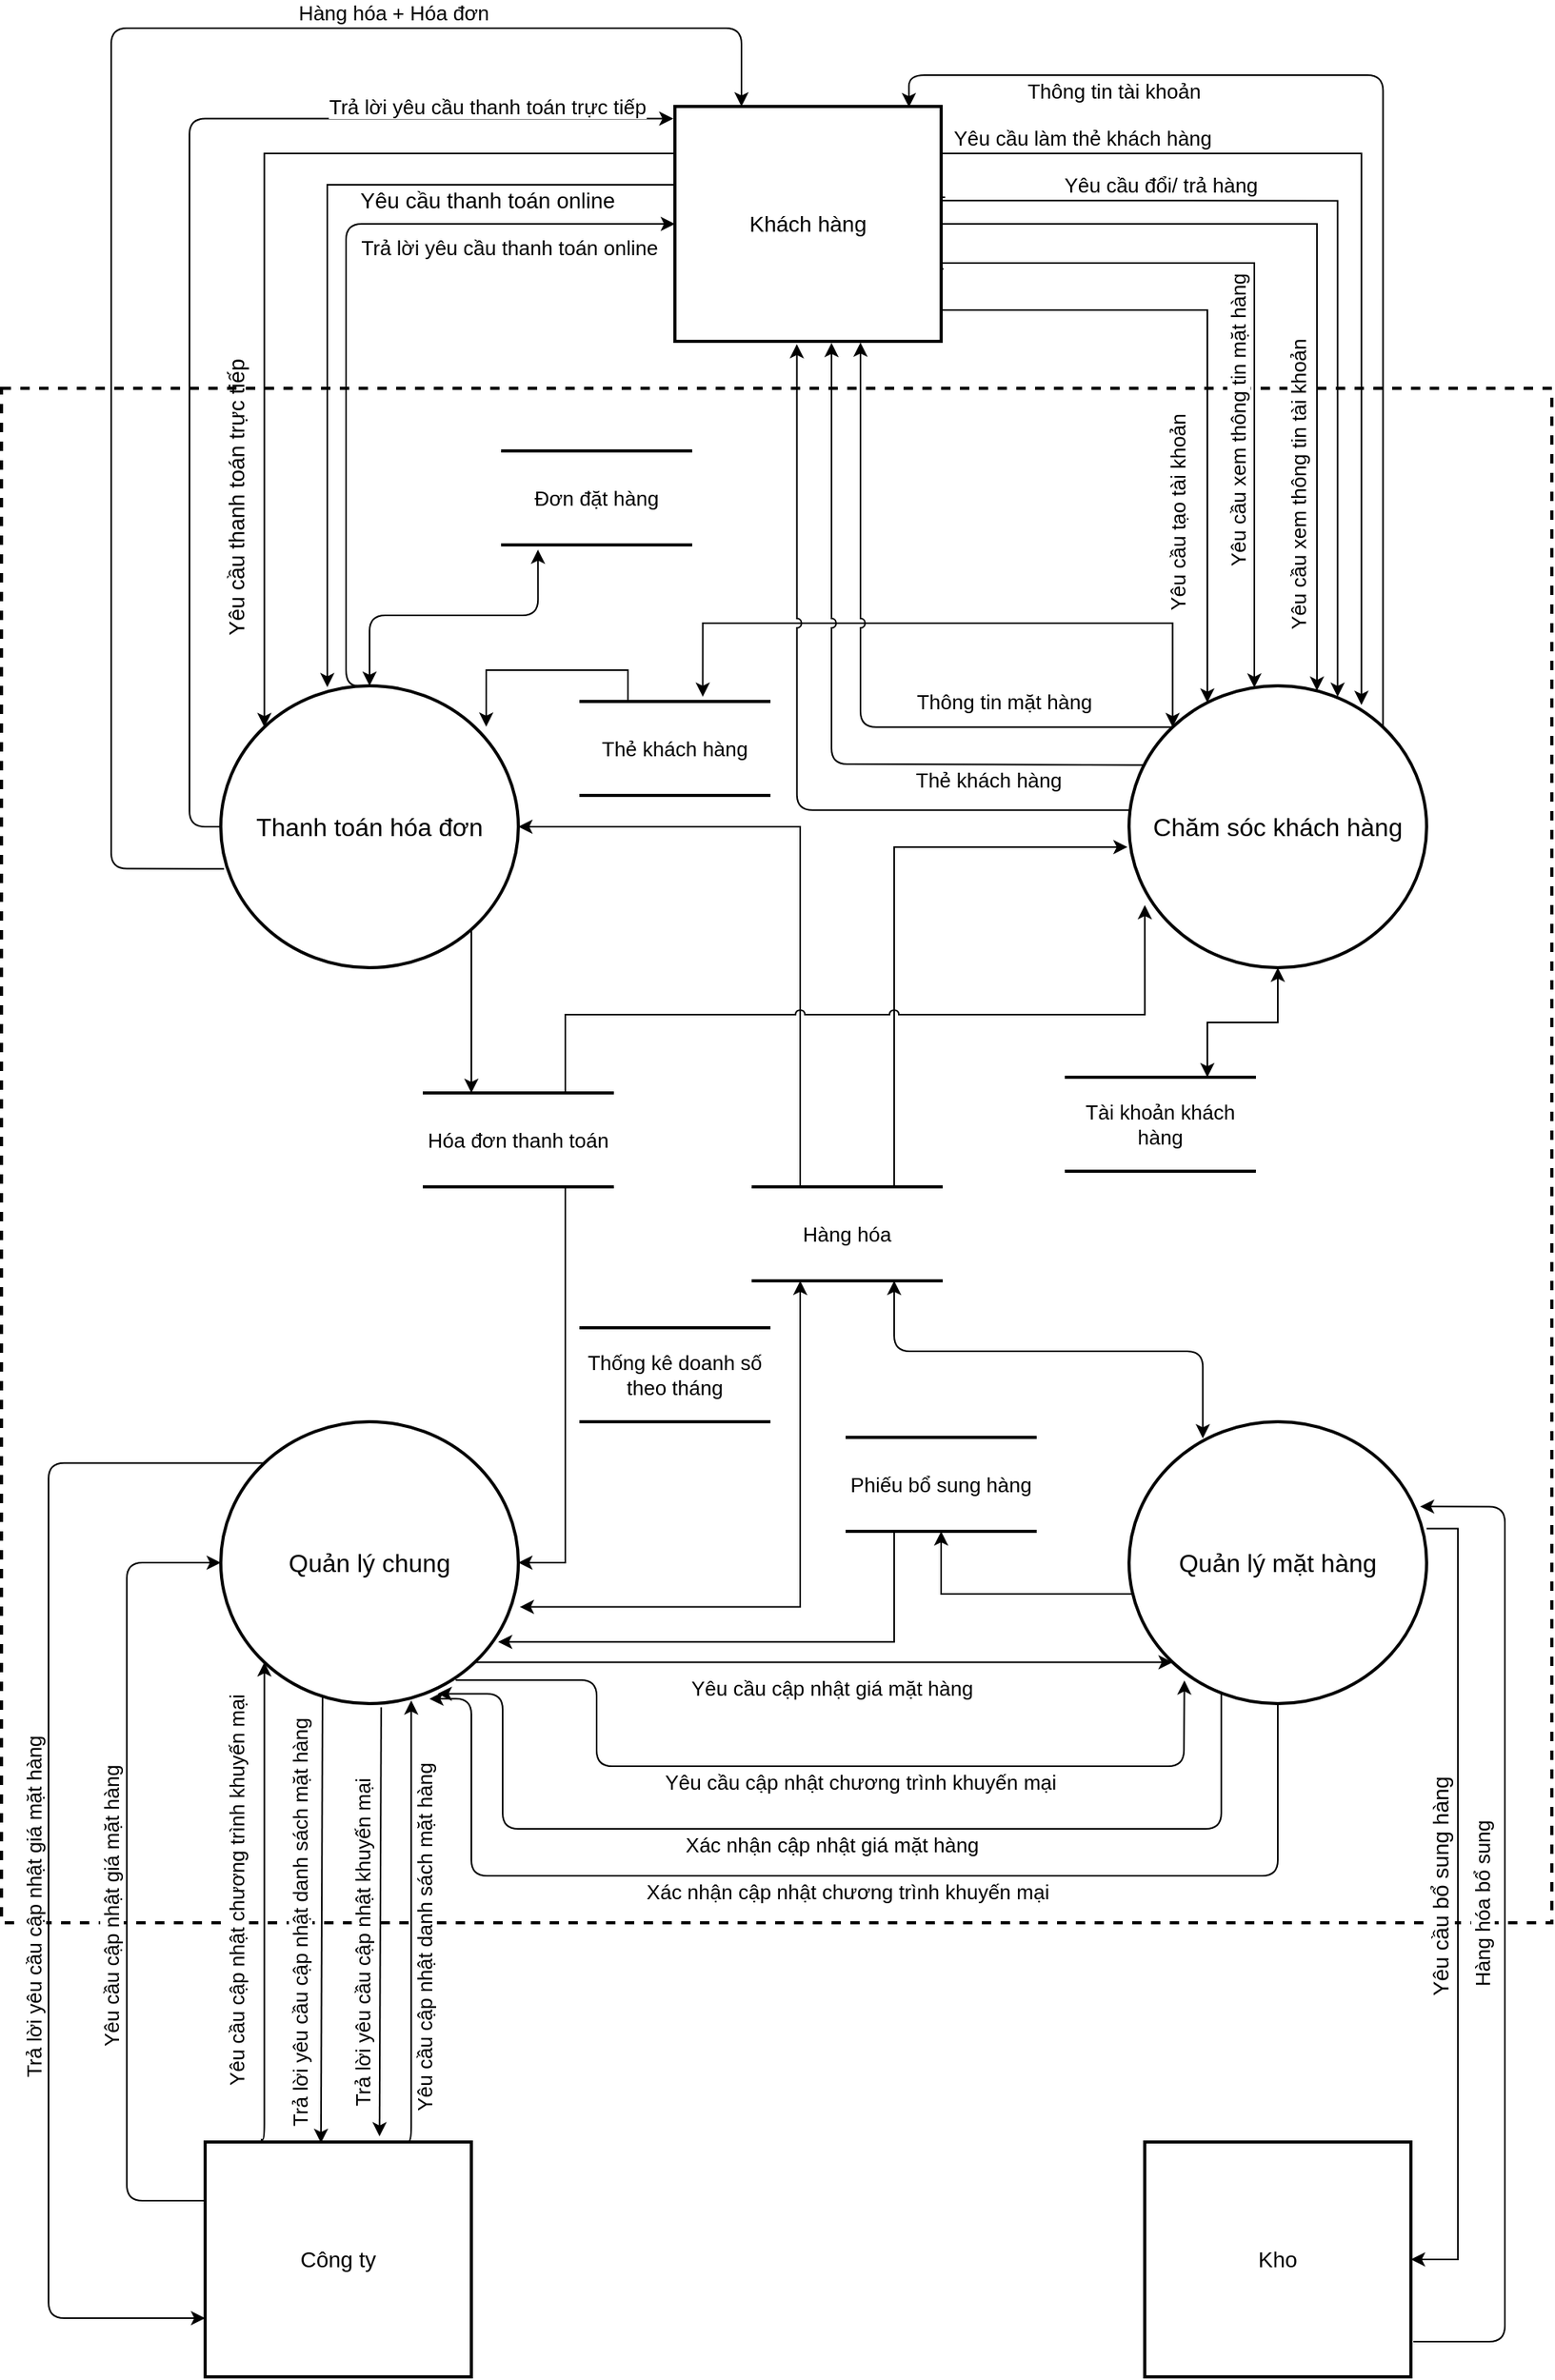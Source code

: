 <mxfile version="14.4.4" type="github">
  <diagram id="uJvcFXQCn8Hm2iaw4MTs" name="Page-1">
    <mxGraphModel dx="2377" dy="1881" grid="1" gridSize="10" guides="1" tooltips="1" connect="1" arrows="1" fold="1" page="1" pageScale="1" pageWidth="827" pageHeight="1169" math="0" shadow="0">
      <root>
        <mxCell id="0" />
        <mxCell id="1" parent="0" />
        <mxCell id="PVHI4mAV19_t1U58k2j2-76" value="" style="rounded=0;whiteSpace=wrap;html=1;strokeWidth=2;fontSize=13;dashed=1;" vertex="1" parent="1">
          <mxGeometry x="-150" y="-30" width="990" height="980" as="geometry" />
        </mxCell>
        <mxCell id="PVHI4mAV19_t1U58k2j2-35" style="edgeStyle=orthogonalEdgeStyle;rounded=0;orthogonalLoop=1;jettySize=auto;html=1;exitX=0.25;exitY=1;exitDx=0;exitDy=0;entryX=1.005;entryY=0.657;entryDx=0;entryDy=0;entryPerimeter=0;fontSize=13;startArrow=classic;startFill=1;" edge="1" parent="1" source="PVHI4mAV19_t1U58k2j2-22" target="PVHI4mAV19_t1U58k2j2-8">
          <mxGeometry relative="1" as="geometry">
            <Array as="points">
              <mxPoint x="360" y="748" />
            </Array>
          </mxGeometry>
        </mxCell>
        <mxCell id="PVHI4mAV19_t1U58k2j2-37" style="edgeStyle=orthogonalEdgeStyle;rounded=0;orthogonalLoop=1;jettySize=auto;html=1;exitX=1;exitY=1;exitDx=0;exitDy=0;startArrow=none;startFill=0;fontSize=13;entryX=0.25;entryY=0;entryDx=0;entryDy=0;" edge="1" parent="1" source="PVHI4mAV19_t1U58k2j2-1" target="PVHI4mAV19_t1U58k2j2-21">
          <mxGeometry relative="1" as="geometry">
            <Array as="points">
              <mxPoint x="150" y="314" />
            </Array>
          </mxGeometry>
        </mxCell>
        <mxCell id="PVHI4mAV19_t1U58k2j2-50" value="Trả lời yêu cầu thanh toán online" style="edgeStyle=orthogonalEdgeStyle;rounded=1;jumpStyle=arc;jumpSize=6;orthogonalLoop=1;jettySize=auto;html=1;exitX=0.5;exitY=0;exitDx=0;exitDy=0;entryX=0;entryY=0.5;entryDx=0;entryDy=0;shadow=0;startArrow=none;startFill=0;targetPerimeterSpacing=0;strokeColor=#000000;fontSize=13;" edge="1" parent="1" source="PVHI4mAV19_t1U58k2j2-1" target="PVHI4mAV19_t1U58k2j2-9">
          <mxGeometry x="0.592" y="-15" relative="1" as="geometry">
            <Array as="points">
              <mxPoint x="70" y="160" />
              <mxPoint x="70" y="-135" />
            </Array>
            <mxPoint as="offset" />
          </mxGeometry>
        </mxCell>
        <mxCell id="PVHI4mAV19_t1U58k2j2-51" value="Trả lời yêu cầu thanh toán trực tiếp" style="edgeStyle=orthogonalEdgeStyle;rounded=1;jumpStyle=arc;jumpSize=6;orthogonalLoop=1;jettySize=auto;html=1;exitX=0;exitY=0.5;exitDx=0;exitDy=0;entryX=-0.006;entryY=0.052;entryDx=0;entryDy=0;entryPerimeter=0;shadow=0;startArrow=none;startFill=0;targetPerimeterSpacing=0;strokeColor=#000000;fontSize=13;" edge="1" parent="1" source="PVHI4mAV19_t1U58k2j2-1" target="PVHI4mAV19_t1U58k2j2-9">
          <mxGeometry x="0.695" y="8" relative="1" as="geometry">
            <mxPoint as="offset" />
          </mxGeometry>
        </mxCell>
        <mxCell id="PVHI4mAV19_t1U58k2j2-52" value="Hàng hóa + Hóa đơn" style="edgeStyle=orthogonalEdgeStyle;rounded=1;jumpStyle=arc;jumpSize=6;orthogonalLoop=1;jettySize=auto;html=1;exitX=0.011;exitY=0.649;exitDx=0;exitDy=0;entryX=0.25;entryY=0;entryDx=0;entryDy=0;shadow=0;startArrow=none;startFill=0;targetPerimeterSpacing=0;strokeColor=#000000;fontSize=13;exitPerimeter=0;" edge="1" parent="1" source="PVHI4mAV19_t1U58k2j2-1" target="PVHI4mAV19_t1U58k2j2-9">
          <mxGeometry x="0.486" y="10" relative="1" as="geometry">
            <Array as="points">
              <mxPoint x="-80" y="277" />
              <mxPoint x="-80" y="-260" />
              <mxPoint x="323" y="-260" />
            </Array>
            <mxPoint as="offset" />
          </mxGeometry>
        </mxCell>
        <mxCell id="PVHI4mAV19_t1U58k2j2-58" style="edgeStyle=orthogonalEdgeStyle;rounded=1;jumpStyle=arc;jumpSize=6;orthogonalLoop=1;jettySize=auto;html=1;exitX=0.5;exitY=0;exitDx=0;exitDy=0;entryX=0.188;entryY=1.051;entryDx=0;entryDy=0;entryPerimeter=0;shadow=0;startArrow=classic;startFill=1;targetPerimeterSpacing=0;strokeColor=#000000;fontSize=13;" edge="1" parent="1" source="PVHI4mAV19_t1U58k2j2-1" target="PVHI4mAV19_t1U58k2j2-57">
          <mxGeometry relative="1" as="geometry" />
        </mxCell>
        <mxCell id="PVHI4mAV19_t1U58k2j2-1" value="Thanh toán hóa đơn" style="ellipse;whiteSpace=wrap;html=1;fontSize=16;strokeWidth=2;" vertex="1" parent="1">
          <mxGeometry x="-10" y="160" width="190" height="180" as="geometry" />
        </mxCell>
        <mxCell id="PVHI4mAV19_t1U58k2j2-39" style="edgeStyle=orthogonalEdgeStyle;rounded=0;orthogonalLoop=1;jettySize=auto;html=1;exitX=0.5;exitY=1;exitDx=0;exitDy=0;entryX=0.75;entryY=0;entryDx=0;entryDy=0;startArrow=classic;startFill=1;fontSize=13;" edge="1" parent="1" source="PVHI4mAV19_t1U58k2j2-6" target="PVHI4mAV19_t1U58k2j2-26">
          <mxGeometry relative="1" as="geometry" />
        </mxCell>
        <mxCell id="PVHI4mAV19_t1U58k2j2-41" style="edgeStyle=orthogonalEdgeStyle;rounded=0;orthogonalLoop=1;jettySize=auto;html=1;exitX=0;exitY=0;exitDx=0;exitDy=0;entryX=0.648;entryY=-0.051;entryDx=0;entryDy=0;entryPerimeter=0;startArrow=classic;startFill=1;fontSize=13;" edge="1" parent="1" source="PVHI4mAV19_t1U58k2j2-6" target="PVHI4mAV19_t1U58k2j2-31">
          <mxGeometry relative="1" as="geometry">
            <Array as="points">
              <mxPoint x="598" y="120" />
              <mxPoint x="298" y="120" />
            </Array>
          </mxGeometry>
        </mxCell>
        <mxCell id="PVHI4mAV19_t1U58k2j2-53" value="Thẻ khách hàng" style="edgeStyle=orthogonalEdgeStyle;rounded=1;jumpStyle=arc;jumpSize=6;orthogonalLoop=1;jettySize=auto;html=1;exitX=0.057;exitY=0.281;exitDx=0;exitDy=0;shadow=0;startArrow=none;startFill=0;targetPerimeterSpacing=0;strokeColor=#000000;fontSize=13;exitPerimeter=0;" edge="1" parent="1" source="PVHI4mAV19_t1U58k2j2-6">
          <mxGeometry x="-0.563" y="10" relative="1" as="geometry">
            <mxPoint x="380" y="-59" as="targetPoint" />
            <Array as="points">
              <mxPoint x="582" y="211" />
              <mxPoint x="380" y="210" />
            </Array>
            <mxPoint as="offset" />
          </mxGeometry>
        </mxCell>
        <mxCell id="PVHI4mAV19_t1U58k2j2-54" value="Thông tin tài khoản" style="edgeStyle=orthogonalEdgeStyle;rounded=1;jumpStyle=arc;jumpSize=6;orthogonalLoop=1;jettySize=auto;html=1;exitX=1;exitY=0;exitDx=0;exitDy=0;entryX=0.879;entryY=0.003;entryDx=0;entryDy=0;entryPerimeter=0;shadow=0;startArrow=none;startFill=0;targetPerimeterSpacing=0;strokeColor=#000000;fontSize=13;" edge="1" parent="1" source="PVHI4mAV19_t1U58k2j2-6" target="PVHI4mAV19_t1U58k2j2-9">
          <mxGeometry x="0.592" y="10" relative="1" as="geometry">
            <Array as="points">
              <mxPoint x="732" y="-230" />
              <mxPoint x="429" y="-230" />
            </Array>
            <mxPoint as="offset" />
          </mxGeometry>
        </mxCell>
        <mxCell id="PVHI4mAV19_t1U58k2j2-55" value="Thông tin mặt hàng" style="edgeStyle=orthogonalEdgeStyle;rounded=1;jumpStyle=arc;jumpSize=6;orthogonalLoop=1;jettySize=auto;html=1;exitX=0;exitY=0;exitDx=0;exitDy=0;entryX=0.697;entryY=1.005;entryDx=0;entryDy=0;entryPerimeter=0;shadow=0;startArrow=none;startFill=0;targetPerimeterSpacing=0;strokeColor=#000000;fontSize=13;" edge="1" parent="1" source="PVHI4mAV19_t1U58k2j2-6" target="PVHI4mAV19_t1U58k2j2-9">
          <mxGeometry x="-0.515" y="-16" relative="1" as="geometry">
            <mxPoint as="offset" />
          </mxGeometry>
        </mxCell>
        <mxCell id="PVHI4mAV19_t1U58k2j2-56" style="edgeStyle=orthogonalEdgeStyle;rounded=1;jumpStyle=arc;jumpSize=6;orthogonalLoop=1;jettySize=auto;html=1;exitX=0.001;exitY=0.441;exitDx=0;exitDy=0;entryX=0.458;entryY=1.012;entryDx=0;entryDy=0;entryPerimeter=0;shadow=0;startArrow=none;startFill=0;targetPerimeterSpacing=0;strokeColor=#000000;fontSize=13;exitPerimeter=0;" edge="1" parent="1" source="PVHI4mAV19_t1U58k2j2-6" target="PVHI4mAV19_t1U58k2j2-9">
          <mxGeometry relative="1" as="geometry" />
        </mxCell>
        <mxCell id="PVHI4mAV19_t1U58k2j2-6" value="Chăm sóc khách hàng" style="ellipse;whiteSpace=wrap;html=1;fontSize=16;strokeWidth=2;" vertex="1" parent="1">
          <mxGeometry x="570" y="160" width="190" height="180" as="geometry" />
        </mxCell>
        <mxCell id="PVHI4mAV19_t1U58k2j2-28" style="edgeStyle=orthogonalEdgeStyle;rounded=0;orthogonalLoop=1;jettySize=auto;html=1;exitX=1;exitY=0.379;exitDx=0;exitDy=0;entryX=1;entryY=0.5;entryDx=0;entryDy=0;fontSize=16;exitPerimeter=0;" edge="1" parent="1" source="PVHI4mAV19_t1U58k2j2-7" target="PVHI4mAV19_t1U58k2j2-10">
          <mxGeometry relative="1" as="geometry" />
        </mxCell>
        <mxCell id="PVHI4mAV19_t1U58k2j2-29" value="&lt;font style=&quot;font-size: 14px&quot;&gt;Yêu cầu bổ sung hàng&lt;/font&gt;" style="edgeLabel;html=1;align=center;verticalAlign=middle;resizable=0;points=[];fontSize=16;rotation=270;" vertex="1" connectable="0" parent="PVHI4mAV19_t1U58k2j2-28">
          <mxGeometry x="-0.036" y="3" relative="1" as="geometry">
            <mxPoint x="-15.2" as="offset" />
          </mxGeometry>
        </mxCell>
        <mxCell id="PVHI4mAV19_t1U58k2j2-32" style="edgeStyle=orthogonalEdgeStyle;rounded=0;orthogonalLoop=1;jettySize=auto;html=1;entryX=0.5;entryY=1;entryDx=0;entryDy=0;fontSize=13;" edge="1" parent="1" source="PVHI4mAV19_t1U58k2j2-7" target="PVHI4mAV19_t1U58k2j2-30">
          <mxGeometry relative="1" as="geometry">
            <Array as="points">
              <mxPoint x="450" y="740" />
            </Array>
          </mxGeometry>
        </mxCell>
        <mxCell id="PVHI4mAV19_t1U58k2j2-74" value="Xác nhận cập nhật giá mặt hàng" style="edgeStyle=orthogonalEdgeStyle;rounded=1;jumpStyle=arc;jumpSize=6;orthogonalLoop=1;jettySize=auto;html=1;exitX=0.31;exitY=0.959;exitDx=0;exitDy=0;shadow=0;startArrow=none;startFill=0;targetPerimeterSpacing=0;strokeColor=#000000;fontSize=13;entryX=0.729;entryY=0.965;entryDx=0;entryDy=0;entryPerimeter=0;exitPerimeter=0;" edge="1" parent="1" source="PVHI4mAV19_t1U58k2j2-7" target="PVHI4mAV19_t1U58k2j2-8">
          <mxGeometry x="-0.002" y="10" relative="1" as="geometry">
            <mxPoint x="170" y="830" as="targetPoint" />
            <Array as="points">
              <mxPoint x="629" y="890" />
              <mxPoint x="170" y="890" />
              <mxPoint x="170" y="804" />
            </Array>
            <mxPoint as="offset" />
          </mxGeometry>
        </mxCell>
        <mxCell id="PVHI4mAV19_t1U58k2j2-75" value="Xác nhận cập nhật chương trình khuyến mại" style="edgeStyle=orthogonalEdgeStyle;rounded=1;jumpStyle=arc;jumpSize=6;orthogonalLoop=1;jettySize=auto;html=1;exitX=0.5;exitY=1;exitDx=0;exitDy=0;entryX=0.701;entryY=0.983;entryDx=0;entryDy=0;entryPerimeter=0;shadow=0;startArrow=none;startFill=0;targetPerimeterSpacing=0;strokeColor=#000000;fontSize=13;" edge="1" parent="1" source="PVHI4mAV19_t1U58k2j2-7" target="PVHI4mAV19_t1U58k2j2-8">
          <mxGeometry x="0.007" y="10" relative="1" as="geometry">
            <Array as="points">
              <mxPoint x="665" y="920" />
              <mxPoint x="150" y="920" />
              <mxPoint x="150" y="807" />
            </Array>
            <mxPoint as="offset" />
          </mxGeometry>
        </mxCell>
        <mxCell id="PVHI4mAV19_t1U58k2j2-7" value="Quản lý mặt hàng" style="ellipse;whiteSpace=wrap;html=1;fontSize=16;strokeWidth=2;" vertex="1" parent="1">
          <mxGeometry x="570" y="630" width="190" height="180" as="geometry" />
        </mxCell>
        <mxCell id="PVHI4mAV19_t1U58k2j2-62" value="Yêu cầu cập nhật giá mặt hàng" style="edgeStyle=orthogonalEdgeStyle;rounded=1;jumpStyle=arc;jumpSize=6;orthogonalLoop=1;jettySize=auto;html=1;exitX=1;exitY=1;exitDx=0;exitDy=0;entryX=0;entryY=1;entryDx=0;entryDy=0;shadow=0;startArrow=none;startFill=0;targetPerimeterSpacing=0;strokeColor=#000000;fontSize=13;" edge="1" parent="1" source="PVHI4mAV19_t1U58k2j2-8" target="PVHI4mAV19_t1U58k2j2-7">
          <mxGeometry x="0.022" y="-16" relative="1" as="geometry">
            <mxPoint as="offset" />
          </mxGeometry>
        </mxCell>
        <mxCell id="PVHI4mAV19_t1U58k2j2-71" style="edgeStyle=orthogonalEdgeStyle;rounded=1;jumpStyle=arc;jumpSize=6;orthogonalLoop=1;jettySize=auto;html=1;exitX=0;exitY=0;exitDx=0;exitDy=0;entryX=0;entryY=0.75;entryDx=0;entryDy=0;shadow=0;startArrow=none;startFill=0;targetPerimeterSpacing=0;strokeColor=#000000;fontSize=13;" edge="1" parent="1" source="PVHI4mAV19_t1U58k2j2-8" target="PVHI4mAV19_t1U58k2j2-11">
          <mxGeometry relative="1" as="geometry">
            <Array as="points">
              <mxPoint x="-120" y="656" />
              <mxPoint x="-120" y="1203" />
            </Array>
          </mxGeometry>
        </mxCell>
        <mxCell id="PVHI4mAV19_t1U58k2j2-73" value="Trả lời yêu cầu cập nhật giá mặt hàng" style="edgeLabel;html=1;align=center;verticalAlign=middle;resizable=0;points=[];fontSize=13;rotation=270;" vertex="1" connectable="0" parent="PVHI4mAV19_t1U58k2j2-71">
          <mxGeometry x="0.143" y="-3" relative="1" as="geometry">
            <mxPoint x="-7" y="-26.58" as="offset" />
          </mxGeometry>
        </mxCell>
        <mxCell id="PVHI4mAV19_t1U58k2j2-8" value="Quản lý chung" style="ellipse;whiteSpace=wrap;html=1;fontSize=16;strokeWidth=2;" vertex="1" parent="1">
          <mxGeometry x="-10" y="630" width="190" height="180" as="geometry" />
        </mxCell>
        <mxCell id="PVHI4mAV19_t1U58k2j2-12" value="" style="edgeStyle=orthogonalEdgeStyle;rounded=0;orthogonalLoop=1;jettySize=auto;html=1;exitX=0;exitY=0.5;exitDx=0;exitDy=0;entryX=0;entryY=0;entryDx=0;entryDy=0;fontSize=14;" edge="1" parent="1" source="PVHI4mAV19_t1U58k2j2-9" target="PVHI4mAV19_t1U58k2j2-1">
          <mxGeometry x="-0.257" y="-10" relative="1" as="geometry">
            <Array as="points">
              <mxPoint x="280" y="-180" />
              <mxPoint x="18" y="-180" />
            </Array>
            <mxPoint as="offset" />
          </mxGeometry>
        </mxCell>
        <mxCell id="PVHI4mAV19_t1U58k2j2-14" style="edgeStyle=orthogonalEdgeStyle;rounded=0;orthogonalLoop=1;jettySize=auto;html=1;exitX=0;exitY=0.75;exitDx=0;exitDy=0;entryX=0.358;entryY=0.005;entryDx=0;entryDy=0;entryPerimeter=0;fontSize=14;" edge="1" parent="1" source="PVHI4mAV19_t1U58k2j2-9" target="PVHI4mAV19_t1U58k2j2-1">
          <mxGeometry relative="1" as="geometry">
            <Array as="points">
              <mxPoint x="280" y="-160" />
              <mxPoint x="58" y="-160" />
            </Array>
          </mxGeometry>
        </mxCell>
        <mxCell id="PVHI4mAV19_t1U58k2j2-15" value="Yêu cầu thanh toán online" style="edgeLabel;html=1;align=center;verticalAlign=middle;resizable=0;points=[];fontSize=14;rotation=0;" vertex="1" connectable="0" parent="PVHI4mAV19_t1U58k2j2-14">
          <mxGeometry x="0.206" y="-2" relative="1" as="geometry">
            <mxPoint x="103.99" y="-70.5" as="offset" />
          </mxGeometry>
        </mxCell>
        <mxCell id="PVHI4mAV19_t1U58k2j2-16" value="" style="edgeStyle=orthogonalEdgeStyle;rounded=0;orthogonalLoop=1;jettySize=auto;html=1;exitX=1.003;exitY=0.849;exitDx=0;exitDy=0;fontSize=14;exitPerimeter=0;" edge="1" parent="1" source="PVHI4mAV19_t1U58k2j2-9" target="PVHI4mAV19_t1U58k2j2-6">
          <mxGeometry x="-0.573" y="10" relative="1" as="geometry">
            <Array as="points">
              <mxPoint x="431" y="-83" />
              <mxPoint x="431" y="-80" />
              <mxPoint x="620" y="-80" />
            </Array>
            <mxPoint as="offset" />
          </mxGeometry>
        </mxCell>
        <mxCell id="PVHI4mAV19_t1U58k2j2-17" value="&lt;font style=&quot;font-size: 13px;&quot;&gt;Yêu cầu tạo tài khoản&lt;/font&gt;" style="edgeLabel;html=1;align=center;verticalAlign=middle;resizable=0;points=[];fontSize=13;rotation=270;" vertex="1" connectable="0" parent="PVHI4mAV19_t1U58k2j2-16">
          <mxGeometry x="-0.552" y="-2" relative="1" as="geometry">
            <mxPoint x="88.11" y="128" as="offset" />
          </mxGeometry>
        </mxCell>
        <mxCell id="PVHI4mAV19_t1U58k2j2-18" style="edgeStyle=orthogonalEdgeStyle;rounded=0;orthogonalLoop=1;jettySize=auto;html=1;exitX=1.009;exitY=0.692;exitDx=0;exitDy=0;fontSize=13;exitPerimeter=0;" edge="1" parent="1" source="PVHI4mAV19_t1U58k2j2-9" target="PVHI4mAV19_t1U58k2j2-6">
          <mxGeometry relative="1" as="geometry">
            <Array as="points">
              <mxPoint x="430" y="-106" />
              <mxPoint x="430" y="-110" />
              <mxPoint x="650" y="-110" />
            </Array>
          </mxGeometry>
        </mxCell>
        <mxCell id="PVHI4mAV19_t1U58k2j2-19" value="Yêu cầu xem thông tin mặt hàng" style="edgeLabel;html=1;align=center;verticalAlign=middle;resizable=0;points=[];fontSize=13;rotation=270;" vertex="1" connectable="0" parent="PVHI4mAV19_t1U58k2j2-18">
          <mxGeometry x="0.34" y="-2" relative="1" as="geometry">
            <mxPoint x="-8.09" as="offset" />
          </mxGeometry>
        </mxCell>
        <mxCell id="PVHI4mAV19_t1U58k2j2-20" style="edgeStyle=orthogonalEdgeStyle;rounded=0;orthogonalLoop=1;jettySize=auto;html=1;exitX=1;exitY=0.5;exitDx=0;exitDy=0;fontSize=13;" edge="1" parent="1" source="PVHI4mAV19_t1U58k2j2-9" target="PVHI4mAV19_t1U58k2j2-6">
          <mxGeometry relative="1" as="geometry">
            <mxPoint x="650" y="158" as="targetPoint" />
            <Array as="points">
              <mxPoint x="690" y="-135" />
            </Array>
          </mxGeometry>
        </mxCell>
        <mxCell id="PVHI4mAV19_t1U58k2j2-23" value="Yêu cầu xem thông tin tài khoản" style="edgeLabel;html=1;align=center;verticalAlign=middle;resizable=0;points=[];fontSize=13;rotation=270;" vertex="1" connectable="0" parent="PVHI4mAV19_t1U58k2j2-20">
          <mxGeometry x="0.512" y="-1" relative="1" as="geometry">
            <mxPoint x="-11.39" as="offset" />
          </mxGeometry>
        </mxCell>
        <mxCell id="PVHI4mAV19_t1U58k2j2-24" value="Yêu cầu làm thẻ khách hàng" style="edgeStyle=orthogonalEdgeStyle;rounded=0;orthogonalLoop=1;jettySize=auto;html=1;exitX=1.015;exitY=0.387;exitDx=0;exitDy=0;fontSize=13;exitPerimeter=0;entryX=0.781;entryY=0.068;entryDx=0;entryDy=0;entryPerimeter=0;" edge="1" parent="1" source="PVHI4mAV19_t1U58k2j2-9" target="PVHI4mAV19_t1U58k2j2-6">
          <mxGeometry x="-0.535" y="10" relative="1" as="geometry">
            <mxPoint x="780" y="110" as="targetPoint" />
            <Array as="points">
              <mxPoint x="430" y="-152" />
              <mxPoint x="430" y="-180" />
              <mxPoint x="718" y="-180" />
            </Array>
            <mxPoint as="offset" />
          </mxGeometry>
        </mxCell>
        <mxCell id="PVHI4mAV19_t1U58k2j2-25" value="Yêu cầu đổi/ trả hàng" style="edgeStyle=orthogonalEdgeStyle;rounded=0;orthogonalLoop=1;jettySize=auto;html=1;exitX=0.998;exitY=0.401;exitDx=0;exitDy=0;entryX=0.701;entryY=0.039;entryDx=0;entryDy=0;entryPerimeter=0;fontSize=13;exitPerimeter=0;" edge="1" parent="1" source="PVHI4mAV19_t1U58k2j2-9" target="PVHI4mAV19_t1U58k2j2-6">
          <mxGeometry x="-0.508" y="10" relative="1" as="geometry">
            <Array as="points">
              <mxPoint x="703" y="-150" />
            </Array>
            <mxPoint as="offset" />
          </mxGeometry>
        </mxCell>
        <mxCell id="PVHI4mAV19_t1U58k2j2-9" value="Khách hàng" style="rounded=0;whiteSpace=wrap;html=1;strokeWidth=2;fontSize=14;" vertex="1" parent="1">
          <mxGeometry x="280" y="-210" width="170" height="150" as="geometry" />
        </mxCell>
        <mxCell id="PVHI4mAV19_t1U58k2j2-45" value="" style="edgeStyle=orthogonalEdgeStyle;rounded=1;jumpStyle=arc;jumpSize=6;orthogonalLoop=1;jettySize=auto;html=1;exitX=1.009;exitY=0.85;exitDx=0;exitDy=0;entryX=0.978;entryY=0.301;entryDx=0;entryDy=0;shadow=0;startArrow=none;startFill=0;targetPerimeterSpacing=0;strokeColor=#000000;fontSize=13;entryPerimeter=0;exitPerimeter=0;" edge="1" parent="1" source="PVHI4mAV19_t1U58k2j2-10" target="PVHI4mAV19_t1U58k2j2-7">
          <mxGeometry relative="1" as="geometry">
            <Array as="points">
              <mxPoint x="810" y="1218" />
              <mxPoint x="810" y="684" />
            </Array>
          </mxGeometry>
        </mxCell>
        <mxCell id="PVHI4mAV19_t1U58k2j2-46" value="Hàng hóa bổ sung" style="edgeLabel;html=1;align=center;verticalAlign=middle;resizable=0;points=[];fontSize=13;rotation=270;" vertex="1" connectable="0" parent="PVHI4mAV19_t1U58k2j2-45">
          <mxGeometry x="-0.108" y="1" relative="1" as="geometry">
            <mxPoint x="-14" y="-49.97" as="offset" />
          </mxGeometry>
        </mxCell>
        <mxCell id="PVHI4mAV19_t1U58k2j2-10" value="Kho" style="rounded=0;whiteSpace=wrap;html=1;strokeWidth=2;fontSize=14;" vertex="1" parent="1">
          <mxGeometry x="580" y="1090" width="170" height="150" as="geometry" />
        </mxCell>
        <mxCell id="PVHI4mAV19_t1U58k2j2-47" value="" style="edgeStyle=orthogonalEdgeStyle;rounded=1;jumpStyle=arc;jumpSize=6;orthogonalLoop=1;jettySize=auto;html=1;exitX=0.75;exitY=0;exitDx=0;exitDy=0;entryX=0.64;entryY=0.989;entryDx=0;entryDy=0;entryPerimeter=0;shadow=0;startArrow=none;startFill=0;targetPerimeterSpacing=0;strokeColor=#000000;fontSize=13;" edge="1" parent="1" source="PVHI4mAV19_t1U58k2j2-11" target="PVHI4mAV19_t1U58k2j2-8">
          <mxGeometry x="0.255" y="20" relative="1" as="geometry">
            <Array as="points">
              <mxPoint x="112" y="1090" />
            </Array>
            <mxPoint as="offset" />
          </mxGeometry>
        </mxCell>
        <mxCell id="PVHI4mAV19_t1U58k2j2-60" value="Yêu cầu cập nhật danh sách mặt hàng" style="edgeLabel;html=1;align=center;verticalAlign=middle;resizable=0;points=[];fontSize=13;rotation=270;" vertex="1" connectable="0" parent="PVHI4mAV19_t1U58k2j2-47">
          <mxGeometry x="-0.116" relative="1" as="geometry">
            <mxPoint x="8.4" y="-8.1" as="offset" />
          </mxGeometry>
        </mxCell>
        <mxCell id="PVHI4mAV19_t1U58k2j2-59" value="" style="edgeStyle=orthogonalEdgeStyle;rounded=1;jumpStyle=arc;jumpSize=6;orthogonalLoop=1;jettySize=auto;html=1;exitX=0.209;exitY=-0.01;exitDx=0;exitDy=0;shadow=0;startArrow=none;startFill=0;targetPerimeterSpacing=0;strokeColor=#000000;fontSize=13;exitPerimeter=0;entryX=0;entryY=1;entryDx=0;entryDy=0;" edge="1" parent="1" source="PVHI4mAV19_t1U58k2j2-11" target="PVHI4mAV19_t1U58k2j2-8">
          <mxGeometry relative="1" as="geometry">
            <mxPoint x="16" y="870" as="targetPoint" />
            <Array as="points">
              <mxPoint x="18" y="1089" />
            </Array>
          </mxGeometry>
        </mxCell>
        <mxCell id="PVHI4mAV19_t1U58k2j2-61" value="Yêu cầu cập nhật chương trình khuyến mại" style="edgeLabel;html=1;align=center;verticalAlign=middle;resizable=0;points=[];fontSize=13;rotation=270;" vertex="1" connectable="0" parent="PVHI4mAV19_t1U58k2j2-59">
          <mxGeometry x="0.13" y="4" relative="1" as="geometry">
            <mxPoint x="-13.8" y="12.2" as="offset" />
          </mxGeometry>
        </mxCell>
        <mxCell id="PVHI4mAV19_t1U58k2j2-70" value="" style="edgeStyle=orthogonalEdgeStyle;rounded=1;jumpStyle=arc;jumpSize=6;orthogonalLoop=1;jettySize=auto;html=1;exitX=0;exitY=0.25;exitDx=0;exitDy=0;entryX=0;entryY=0.5;entryDx=0;entryDy=0;shadow=0;startArrow=none;startFill=0;targetPerimeterSpacing=0;strokeColor=#000000;fontSize=13;" edge="1" parent="1" source="PVHI4mAV19_t1U58k2j2-11" target="PVHI4mAV19_t1U58k2j2-8">
          <mxGeometry relative="1" as="geometry">
            <Array as="points">
              <mxPoint x="-70" y="1128" />
              <mxPoint x="-70" y="720" />
            </Array>
          </mxGeometry>
        </mxCell>
        <mxCell id="PVHI4mAV19_t1U58k2j2-72" value="Yêu cầu cập nhật giá mặt hàng" style="edgeLabel;html=1;align=center;verticalAlign=middle;resizable=0;points=[];fontSize=13;rotation=270;" vertex="1" connectable="0" parent="PVHI4mAV19_t1U58k2j2-70">
          <mxGeometry x="-0.08" y="2" relative="1" as="geometry">
            <mxPoint x="-8" as="offset" />
          </mxGeometry>
        </mxCell>
        <mxCell id="PVHI4mAV19_t1U58k2j2-11" value="Công ty" style="rounded=0;whiteSpace=wrap;html=1;strokeWidth=2;fontSize=14;" vertex="1" parent="1">
          <mxGeometry x="-20" y="1090" width="170" height="150" as="geometry" />
        </mxCell>
        <mxCell id="PVHI4mAV19_t1U58k2j2-13" value="Yêu cầu thanh toán trực tiếp" style="text;html=1;align=center;verticalAlign=middle;resizable=0;points=[];autosize=1;fontSize=14;rotation=270;" vertex="1" parent="1">
          <mxGeometry x="-95" y="30" width="190" height="20" as="geometry" />
        </mxCell>
        <mxCell id="PVHI4mAV19_t1U58k2j2-33" style="edgeStyle=orthogonalEdgeStyle;rounded=0;orthogonalLoop=1;jettySize=auto;html=1;exitX=0.75;exitY=1;exitDx=0;exitDy=0;entryX=1;entryY=0.5;entryDx=0;entryDy=0;fontSize=13;" edge="1" parent="1" source="PVHI4mAV19_t1U58k2j2-21" target="PVHI4mAV19_t1U58k2j2-8">
          <mxGeometry relative="1" as="geometry" />
        </mxCell>
        <mxCell id="PVHI4mAV19_t1U58k2j2-21" value="Hóa đơn thanh toán" style="shape=partialRectangle;whiteSpace=wrap;html=1;left=0;right=0;fillColor=none;strokeWidth=2;fontSize=13;" vertex="1" parent="1">
          <mxGeometry x="120" y="420" width="120" height="60" as="geometry" />
        </mxCell>
        <mxCell id="PVHI4mAV19_t1U58k2j2-38" style="edgeStyle=orthogonalEdgeStyle;rounded=0;orthogonalLoop=1;jettySize=auto;html=1;exitX=0.75;exitY=0;exitDx=0;exitDy=0;entryX=-0.005;entryY=0.572;entryDx=0;entryDy=0;startArrow=none;startFill=0;fontSize=13;entryPerimeter=0;" edge="1" parent="1" source="PVHI4mAV19_t1U58k2j2-22" target="PVHI4mAV19_t1U58k2j2-6">
          <mxGeometry relative="1" as="geometry" />
        </mxCell>
        <mxCell id="PVHI4mAV19_t1U58k2j2-40" style="edgeStyle=orthogonalEdgeStyle;rounded=0;orthogonalLoop=1;jettySize=auto;html=1;exitX=0.25;exitY=0;exitDx=0;exitDy=0;entryX=1;entryY=0.5;entryDx=0;entryDy=0;startArrow=none;startFill=0;fontSize=13;" edge="1" parent="1" source="PVHI4mAV19_t1U58k2j2-22" target="PVHI4mAV19_t1U58k2j2-1">
          <mxGeometry relative="1" as="geometry" />
        </mxCell>
        <mxCell id="PVHI4mAV19_t1U58k2j2-48" style="edgeStyle=orthogonalEdgeStyle;rounded=1;jumpStyle=arc;jumpSize=6;orthogonalLoop=1;jettySize=auto;html=1;exitX=0.75;exitY=1;exitDx=0;exitDy=0;entryX=0.248;entryY=0.059;entryDx=0;entryDy=0;entryPerimeter=0;shadow=0;startArrow=classic;startFill=1;targetPerimeterSpacing=0;strokeColor=#000000;fontSize=13;" edge="1" parent="1" source="PVHI4mAV19_t1U58k2j2-22" target="PVHI4mAV19_t1U58k2j2-7">
          <mxGeometry relative="1" as="geometry" />
        </mxCell>
        <mxCell id="PVHI4mAV19_t1U58k2j2-22" value="Hàng hóa" style="shape=partialRectangle;whiteSpace=wrap;html=1;left=0;right=0;fillColor=none;strokeWidth=2;fontSize=13;" vertex="1" parent="1">
          <mxGeometry x="330" y="480" width="120" height="60" as="geometry" />
        </mxCell>
        <mxCell id="PVHI4mAV19_t1U58k2j2-26" value="Tài khoản khách hàng" style="shape=partialRectangle;whiteSpace=wrap;html=1;left=0;right=0;fillColor=none;strokeWidth=2;fontSize=13;" vertex="1" parent="1">
          <mxGeometry x="530" y="410" width="120" height="60" as="geometry" />
        </mxCell>
        <mxCell id="PVHI4mAV19_t1U58k2j2-34" style="edgeStyle=orthogonalEdgeStyle;rounded=0;orthogonalLoop=1;jettySize=auto;html=1;exitX=0.25;exitY=1;exitDx=0;exitDy=0;entryX=0.932;entryY=0.781;entryDx=0;entryDy=0;entryPerimeter=0;fontSize=13;" edge="1" parent="1" source="PVHI4mAV19_t1U58k2j2-30" target="PVHI4mAV19_t1U58k2j2-8">
          <mxGeometry relative="1" as="geometry" />
        </mxCell>
        <mxCell id="PVHI4mAV19_t1U58k2j2-30" value="Phiếu bổ sung hàng" style="shape=partialRectangle;whiteSpace=wrap;html=1;left=0;right=0;fillColor=none;strokeWidth=2;fontSize=13;" vertex="1" parent="1">
          <mxGeometry x="390" y="640" width="120" height="60" as="geometry" />
        </mxCell>
        <mxCell id="PVHI4mAV19_t1U58k2j2-36" style="edgeStyle=orthogonalEdgeStyle;rounded=0;orthogonalLoop=1;jettySize=auto;html=1;exitX=0.25;exitY=0;exitDx=0;exitDy=0;entryX=0.892;entryY=0.145;entryDx=0;entryDy=0;entryPerimeter=0;startArrow=none;startFill=0;fontSize=13;" edge="1" parent="1" source="PVHI4mAV19_t1U58k2j2-31" target="PVHI4mAV19_t1U58k2j2-1">
          <mxGeometry relative="1" as="geometry">
            <Array as="points">
              <mxPoint x="250" y="150" />
              <mxPoint x="160" y="150" />
            </Array>
          </mxGeometry>
        </mxCell>
        <mxCell id="PVHI4mAV19_t1U58k2j2-31" value="Thẻ khách hàng" style="shape=partialRectangle;whiteSpace=wrap;html=1;left=0;right=0;fillColor=none;strokeWidth=2;fontSize=13;" vertex="1" parent="1">
          <mxGeometry x="220" y="170" width="120" height="60" as="geometry" />
        </mxCell>
        <mxCell id="PVHI4mAV19_t1U58k2j2-42" style="edgeStyle=orthogonalEdgeStyle;rounded=0;orthogonalLoop=1;jettySize=auto;html=1;exitX=0.75;exitY=0;exitDx=0;exitDy=0;entryX=0.053;entryY=0.778;entryDx=0;entryDy=0;entryPerimeter=0;startArrow=none;startFill=0;fontSize=13;jumpStyle=arc;jumpSize=6;shadow=0;targetPerimeterSpacing=0;" edge="1" parent="1" source="PVHI4mAV19_t1U58k2j2-21" target="PVHI4mAV19_t1U58k2j2-6">
          <mxGeometry relative="1" as="geometry">
            <Array as="points">
              <mxPoint x="210" y="370" />
              <mxPoint x="580" y="370" />
            </Array>
          </mxGeometry>
        </mxCell>
        <mxCell id="PVHI4mAV19_t1U58k2j2-57" value="Đơn đặt hàng" style="shape=partialRectangle;whiteSpace=wrap;html=1;left=0;right=0;fillColor=none;strokeWidth=2;fontSize=13;" vertex="1" parent="1">
          <mxGeometry x="170" y="10" width="120" height="60" as="geometry" />
        </mxCell>
        <mxCell id="PVHI4mAV19_t1U58k2j2-64" value="" style="endArrow=classic;html=1;shadow=0;strokeColor=#000000;fontSize=13;exitX=0.539;exitY=1.013;exitDx=0;exitDy=0;exitPerimeter=0;entryX=0.655;entryY=-0.024;entryDx=0;entryDy=0;entryPerimeter=0;" edge="1" parent="1" source="PVHI4mAV19_t1U58k2j2-8" target="PVHI4mAV19_t1U58k2j2-11">
          <mxGeometry width="50" height="50" relative="1" as="geometry">
            <mxPoint x="350" y="890" as="sourcePoint" />
            <mxPoint x="400" y="840" as="targetPoint" />
          </mxGeometry>
        </mxCell>
        <mxCell id="PVHI4mAV19_t1U58k2j2-65" value="Trả lời yêu cầu cập nhật khuyến mại" style="edgeLabel;html=1;align=center;verticalAlign=middle;resizable=0;points=[];fontSize=13;rotation=270;" vertex="1" connectable="0" parent="PVHI4mAV19_t1U58k2j2-64">
          <mxGeometry x="0.1" y="-2" relative="1" as="geometry">
            <mxPoint x="-9.83" as="offset" />
          </mxGeometry>
        </mxCell>
        <mxCell id="PVHI4mAV19_t1U58k2j2-66" value="Yêu cầu cập nhật chương trình khuyến mại&amp;nbsp;" style="endArrow=classic;html=1;shadow=0;strokeColor=#000000;fontSize=13;entryX=0.186;entryY=0.918;entryDx=0;entryDy=0;entryPerimeter=0;" edge="1" parent="1" target="PVHI4mAV19_t1U58k2j2-7">
          <mxGeometry x="0.096" y="-10" width="50" height="50" relative="1" as="geometry">
            <mxPoint x="140" y="795" as="sourcePoint" />
            <mxPoint x="270" y="850" as="targetPoint" />
            <Array as="points">
              <mxPoint x="230" y="795" />
              <mxPoint x="230" y="850" />
              <mxPoint x="605" y="850" />
            </Array>
            <mxPoint as="offset" />
          </mxGeometry>
        </mxCell>
        <mxCell id="PVHI4mAV19_t1U58k2j2-67" value="" style="endArrow=classic;html=1;shadow=0;strokeColor=#000000;fontSize=13;exitX=0.342;exitY=0.971;exitDx=0;exitDy=0;exitPerimeter=0;entryX=0.435;entryY=0.004;entryDx=0;entryDy=0;entryPerimeter=0;" edge="1" parent="1" source="PVHI4mAV19_t1U58k2j2-8" target="PVHI4mAV19_t1U58k2j2-11">
          <mxGeometry width="50" height="50" relative="1" as="geometry">
            <mxPoint x="-160" y="880" as="sourcePoint" />
            <mxPoint x="-110" y="830" as="targetPoint" />
          </mxGeometry>
        </mxCell>
        <mxCell id="PVHI4mAV19_t1U58k2j2-68" value="Trả lời yêu cầu cập nhật danh sách mặt hàng" style="edgeLabel;html=1;align=center;verticalAlign=middle;resizable=0;points=[];fontSize=13;rotation=270;" vertex="1" connectable="0" parent="PVHI4mAV19_t1U58k2j2-67">
          <mxGeometry x="0.156" y="-1" relative="1" as="geometry">
            <mxPoint x="-13.39" y="-19.78" as="offset" />
          </mxGeometry>
        </mxCell>
        <mxCell id="PVHI4mAV19_t1U58k2j2-69" value="Thống kê doanh số theo tháng" style="shape=partialRectangle;whiteSpace=wrap;html=1;left=0;right=0;fillColor=none;strokeWidth=2;fontSize=13;" vertex="1" parent="1">
          <mxGeometry x="220" y="570" width="120" height="60" as="geometry" />
        </mxCell>
      </root>
    </mxGraphModel>
  </diagram>
</mxfile>
